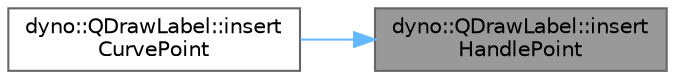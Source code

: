 digraph "dyno::QDrawLabel::insertHandlePoint"
{
 // LATEX_PDF_SIZE
  bgcolor="transparent";
  edge [fontname=Helvetica,fontsize=10,labelfontname=Helvetica,labelfontsize=10];
  node [fontname=Helvetica,fontsize=10,shape=box,height=0.2,width=0.4];
  rankdir="RL";
  Node1 [id="Node000001",label="dyno::QDrawLabel::insert\lHandlePoint",height=0.2,width=0.4,color="gray40", fillcolor="grey60", style="filled", fontcolor="black",tooltip=" "];
  Node1 -> Node2 [id="edge1_Node000001_Node000002",dir="back",color="steelblue1",style="solid",tooltip=" "];
  Node2 [id="Node000002",label="dyno::QDrawLabel::insert\lCurvePoint",height=0.2,width=0.4,color="grey40", fillcolor="white", style="filled",URL="$classdyno_1_1_q_draw_label.html#a4f4a7e38289a66084b93d87de99df5df",tooltip=" "];
}
